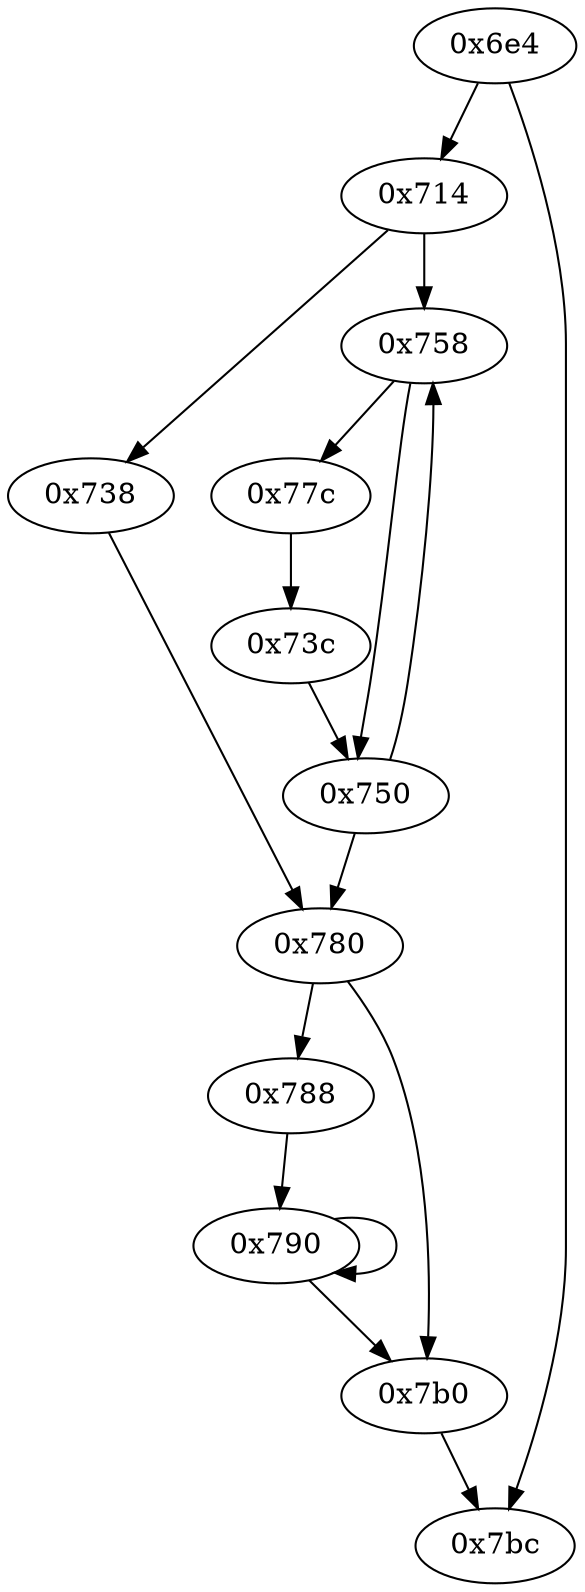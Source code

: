 digraph "" {
	"0x788"	 [opcode="[u'ldr', u'add']"];
	"0x790"	 [opcode="[u'ldr', u'mov', u'bl', u'add', u'sub', u'cmp', u'mov', u'b']"];
	"0x788" -> "0x790";
	"0x714"	 [opcode="[u'ldr', u'ldr', u'mvn', u'add', u'ldrb', u'mov', u'add', u'cmp', u'b']"];
	"0x738"	 [opcode="[u'b']"];
	"0x714" -> "0x738";
	"0x758"	 [opcode="[u'ldr', u'smull', u'asr', u'add', u'add', u'sub', u'mov', u'cmp', u'b']"];
	"0x714" -> "0x758";
	"0x780"	 [opcode="[u'cmp', u'b']"];
	"0x738" -> "0x780";
	"0x77c"	 [opcode="[u'b']"];
	"0x73c"	 [opcode="[u'ldr', u'add', u'mov', u'str', u'add']"];
	"0x77c" -> "0x73c";
	"0x790" -> "0x790";
	"0x7b0"	 [opcode="[u'mov', u'bl', u'mov']"];
	"0x790" -> "0x7b0";
	"0x780" -> "0x788";
	"0x780" -> "0x7b0";
	"0x7bc"	 [opcode="[u'ldr', u'ldr', u'ldr', u'ldr', u'sub', u'sub', u'pop']"];
	"0x750"	 [opcode="[u'cmp', u'b']"];
	"0x750" -> "0x780";
	"0x750" -> "0x758";
	"0x758" -> "0x77c";
	"0x758" -> "0x750";
	"0x7b0" -> "0x7bc";
	"0x6e4"	 [opcode="[u'push', u'add', u'sub', u'sub', u'mov', u'ldr', u'cmp', u'ldr', u'ldr', u'str', u'mov', u'b']"];
	"0x6e4" -> "0x714";
	"0x6e4" -> "0x7bc";
	"0x73c" -> "0x750";
}
